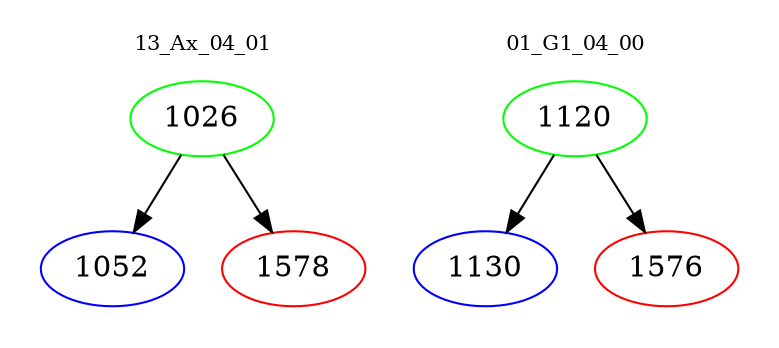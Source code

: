 digraph{
subgraph cluster_0 {
color = white
label = "13_Ax_04_01";
fontsize=10;
T0_1026 [label="1026", color="green"]
T0_1026 -> T0_1052 [color="black"]
T0_1052 [label="1052", color="blue"]
T0_1026 -> T0_1578 [color="black"]
T0_1578 [label="1578", color="red"]
}
subgraph cluster_1 {
color = white
label = "01_G1_04_00";
fontsize=10;
T1_1120 [label="1120", color="green"]
T1_1120 -> T1_1130 [color="black"]
T1_1130 [label="1130", color="blue"]
T1_1120 -> T1_1576 [color="black"]
T1_1576 [label="1576", color="red"]
}
}
